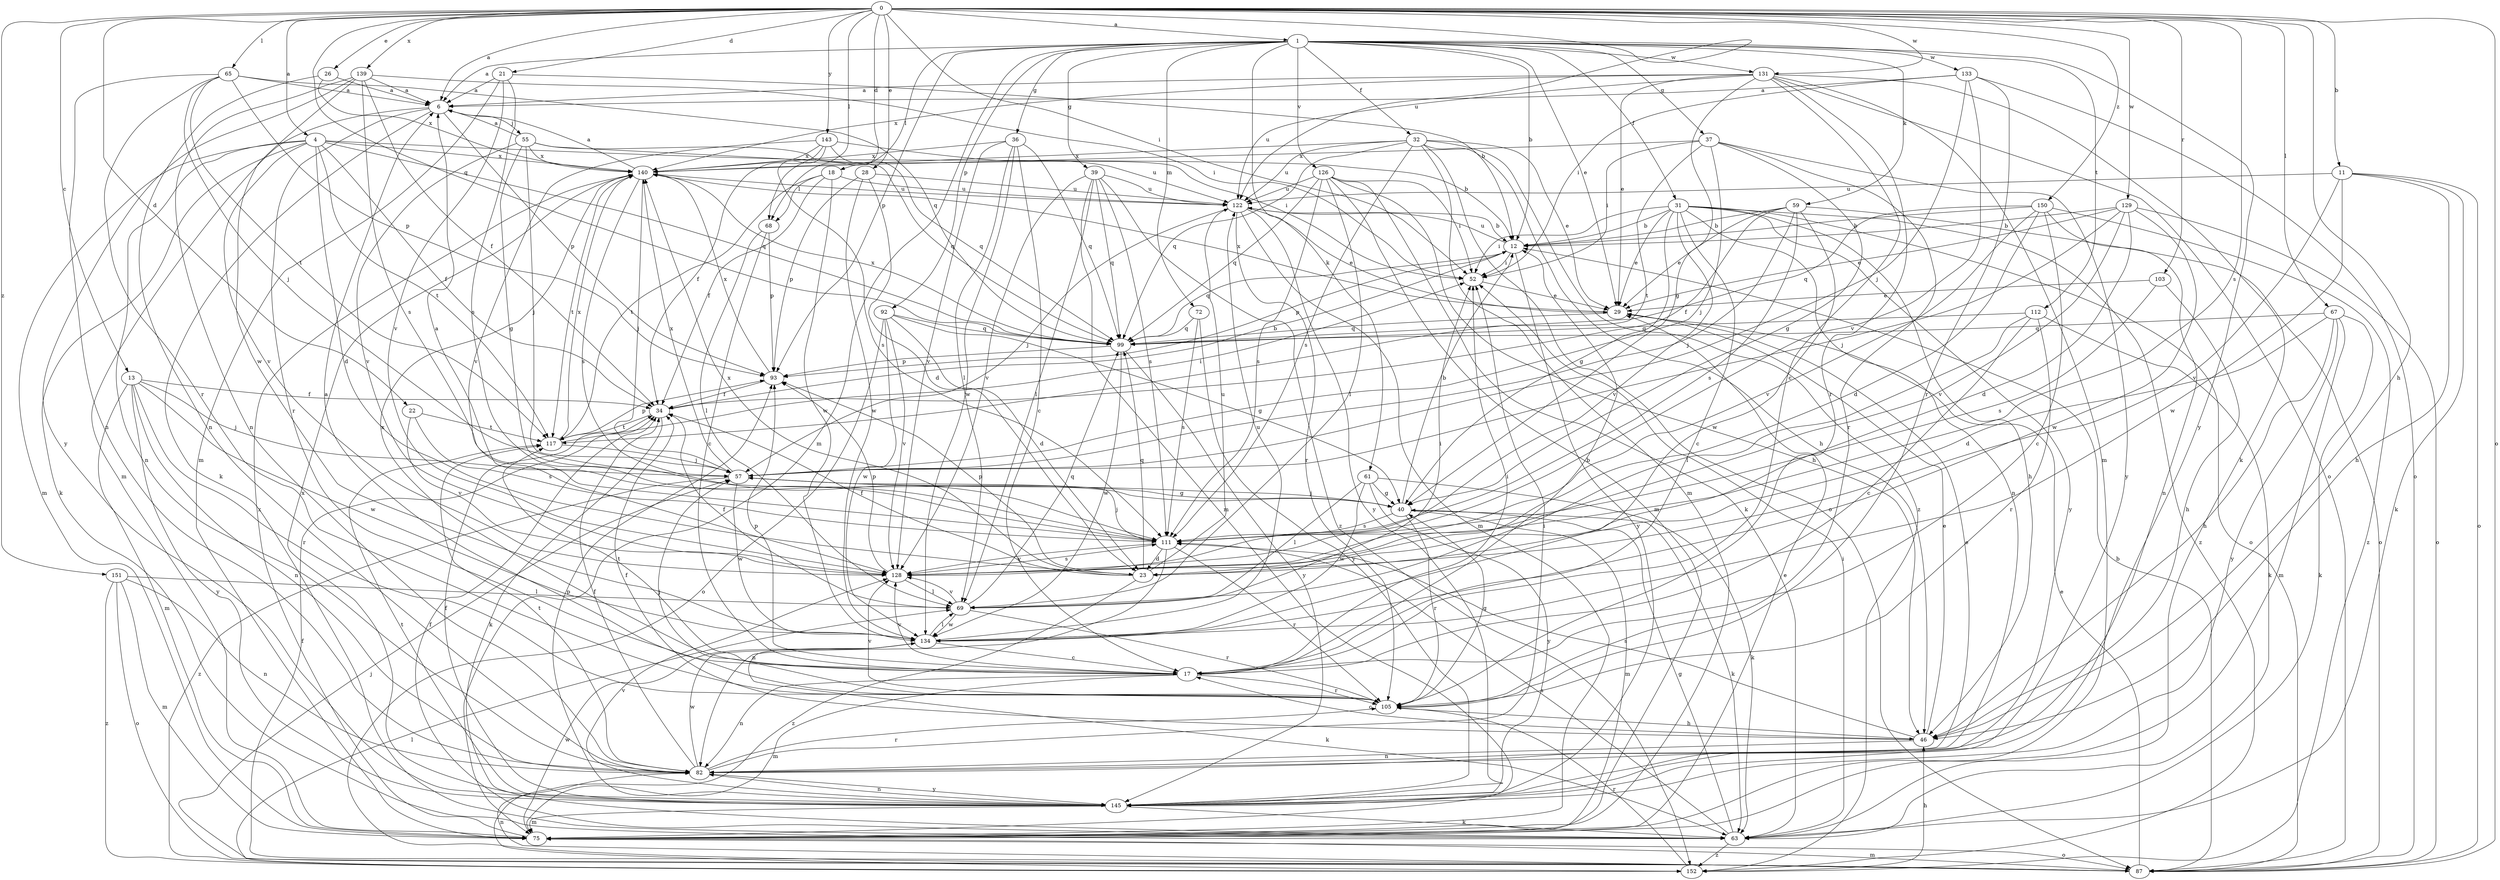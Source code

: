 strict digraph  {
0;
1;
4;
6;
11;
12;
13;
17;
18;
21;
22;
23;
26;
28;
29;
31;
32;
34;
36;
37;
39;
40;
46;
52;
55;
57;
59;
61;
63;
65;
67;
68;
69;
72;
75;
82;
87;
92;
93;
99;
103;
105;
111;
112;
117;
122;
126;
128;
129;
131;
133;
134;
139;
140;
143;
145;
150;
151;
152;
0 -> 1  [label=a];
0 -> 4  [label=a];
0 -> 6  [label=a];
0 -> 11  [label=b];
0 -> 13  [label=c];
0 -> 18  [label=d];
0 -> 21  [label=d];
0 -> 22  [label=d];
0 -> 26  [label=e];
0 -> 28  [label=e];
0 -> 46  [label=h];
0 -> 52  [label=i];
0 -> 65  [label=l];
0 -> 67  [label=l];
0 -> 68  [label=l];
0 -> 87  [label=o];
0 -> 99  [label=q];
0 -> 103  [label=r];
0 -> 111  [label=s];
0 -> 122  [label=u];
0 -> 129  [label=w];
0 -> 131  [label=w];
0 -> 139  [label=x];
0 -> 143  [label=y];
0 -> 150  [label=z];
0 -> 151  [label=z];
1 -> 6  [label=a];
1 -> 12  [label=b];
1 -> 29  [label=e];
1 -> 31  [label=f];
1 -> 32  [label=f];
1 -> 36  [label=g];
1 -> 37  [label=g];
1 -> 39  [label=g];
1 -> 59  [label=k];
1 -> 61  [label=k];
1 -> 68  [label=l];
1 -> 72  [label=m];
1 -> 75  [label=m];
1 -> 92  [label=p];
1 -> 93  [label=p];
1 -> 112  [label=t];
1 -> 126  [label=v];
1 -> 131  [label=w];
1 -> 133  [label=w];
1 -> 145  [label=y];
4 -> 12  [label=b];
4 -> 23  [label=d];
4 -> 34  [label=f];
4 -> 63  [label=k];
4 -> 75  [label=m];
4 -> 82  [label=n];
4 -> 99  [label=q];
4 -> 117  [label=t];
4 -> 128  [label=v];
4 -> 140  [label=x];
6 -> 55  [label=j];
6 -> 63  [label=k];
6 -> 75  [label=m];
6 -> 93  [label=p];
6 -> 105  [label=r];
11 -> 46  [label=h];
11 -> 63  [label=k];
11 -> 87  [label=o];
11 -> 122  [label=u];
11 -> 128  [label=v];
11 -> 134  [label=w];
12 -> 52  [label=i];
12 -> 93  [label=p];
12 -> 99  [label=q];
12 -> 122  [label=u];
12 -> 145  [label=y];
13 -> 34  [label=f];
13 -> 57  [label=j];
13 -> 75  [label=m];
13 -> 82  [label=n];
13 -> 105  [label=r];
13 -> 134  [label=w];
13 -> 145  [label=y];
17 -> 6  [label=a];
17 -> 12  [label=b];
17 -> 52  [label=i];
17 -> 75  [label=m];
17 -> 82  [label=n];
17 -> 93  [label=p];
17 -> 105  [label=r];
17 -> 117  [label=t];
17 -> 128  [label=v];
17 -> 140  [label=x];
18 -> 34  [label=f];
18 -> 68  [label=l];
18 -> 117  [label=t];
18 -> 122  [label=u];
18 -> 134  [label=w];
21 -> 6  [label=a];
21 -> 12  [label=b];
21 -> 75  [label=m];
21 -> 111  [label=s];
21 -> 128  [label=v];
22 -> 111  [label=s];
22 -> 117  [label=t];
22 -> 128  [label=v];
23 -> 34  [label=f];
23 -> 93  [label=p];
23 -> 99  [label=q];
23 -> 122  [label=u];
23 -> 140  [label=x];
23 -> 152  [label=z];
26 -> 6  [label=a];
26 -> 82  [label=n];
26 -> 140  [label=x];
28 -> 23  [label=d];
28 -> 93  [label=p];
28 -> 122  [label=u];
28 -> 134  [label=w];
29 -> 99  [label=q];
29 -> 140  [label=x];
31 -> 12  [label=b];
31 -> 17  [label=c];
31 -> 29  [label=e];
31 -> 40  [label=g];
31 -> 46  [label=h];
31 -> 52  [label=i];
31 -> 82  [label=n];
31 -> 87  [label=o];
31 -> 128  [label=v];
31 -> 145  [label=y];
31 -> 152  [label=z];
32 -> 29  [label=e];
32 -> 46  [label=h];
32 -> 75  [label=m];
32 -> 87  [label=o];
32 -> 99  [label=q];
32 -> 111  [label=s];
32 -> 122  [label=u];
32 -> 140  [label=x];
32 -> 152  [label=z];
34 -> 12  [label=b];
34 -> 63  [label=k];
34 -> 117  [label=t];
36 -> 17  [label=c];
36 -> 69  [label=l];
36 -> 99  [label=q];
36 -> 128  [label=v];
36 -> 134  [label=w];
36 -> 140  [label=x];
37 -> 40  [label=g];
37 -> 52  [label=i];
37 -> 57  [label=j];
37 -> 105  [label=r];
37 -> 117  [label=t];
37 -> 140  [label=x];
37 -> 145  [label=y];
39 -> 69  [label=l];
39 -> 75  [label=m];
39 -> 99  [label=q];
39 -> 111  [label=s];
39 -> 122  [label=u];
39 -> 128  [label=v];
39 -> 152  [label=z];
40 -> 12  [label=b];
40 -> 57  [label=j];
40 -> 63  [label=k];
40 -> 75  [label=m];
40 -> 105  [label=r];
40 -> 111  [label=s];
46 -> 17  [label=c];
46 -> 29  [label=e];
46 -> 34  [label=f];
46 -> 82  [label=n];
46 -> 111  [label=s];
52 -> 29  [label=e];
55 -> 6  [label=a];
55 -> 40  [label=g];
55 -> 52  [label=i];
55 -> 57  [label=j];
55 -> 99  [label=q];
55 -> 128  [label=v];
55 -> 140  [label=x];
57 -> 40  [label=g];
57 -> 134  [label=w];
57 -> 140  [label=x];
57 -> 152  [label=z];
59 -> 12  [label=b];
59 -> 29  [label=e];
59 -> 34  [label=f];
59 -> 57  [label=j];
59 -> 87  [label=o];
59 -> 111  [label=s];
59 -> 134  [label=w];
61 -> 40  [label=g];
61 -> 63  [label=k];
61 -> 69  [label=l];
61 -> 134  [label=w];
61 -> 145  [label=y];
63 -> 34  [label=f];
63 -> 40  [label=g];
63 -> 52  [label=i];
63 -> 111  [label=s];
63 -> 152  [label=z];
65 -> 6  [label=a];
65 -> 57  [label=j];
65 -> 82  [label=n];
65 -> 93  [label=p];
65 -> 99  [label=q];
65 -> 105  [label=r];
65 -> 117  [label=t];
67 -> 23  [label=d];
67 -> 46  [label=h];
67 -> 63  [label=k];
67 -> 75  [label=m];
67 -> 99  [label=q];
67 -> 145  [label=y];
68 -> 17  [label=c];
68 -> 69  [label=l];
68 -> 93  [label=p];
69 -> 34  [label=f];
69 -> 52  [label=i];
69 -> 99  [label=q];
69 -> 105  [label=r];
69 -> 128  [label=v];
69 -> 134  [label=w];
72 -> 99  [label=q];
72 -> 111  [label=s];
72 -> 145  [label=y];
75 -> 29  [label=e];
75 -> 87  [label=o];
75 -> 134  [label=w];
75 -> 140  [label=x];
82 -> 29  [label=e];
82 -> 34  [label=f];
82 -> 52  [label=i];
82 -> 105  [label=r];
82 -> 117  [label=t];
82 -> 134  [label=w];
82 -> 145  [label=y];
87 -> 12  [label=b];
87 -> 29  [label=e];
87 -> 34  [label=f];
87 -> 57  [label=j];
87 -> 75  [label=m];
87 -> 82  [label=n];
92 -> 23  [label=d];
92 -> 40  [label=g];
92 -> 87  [label=o];
92 -> 99  [label=q];
92 -> 128  [label=v];
92 -> 134  [label=w];
93 -> 34  [label=f];
93 -> 140  [label=x];
99 -> 93  [label=p];
99 -> 134  [label=w];
99 -> 140  [label=x];
99 -> 145  [label=y];
103 -> 29  [label=e];
103 -> 46  [label=h];
103 -> 111  [label=s];
105 -> 40  [label=g];
105 -> 46  [label=h];
105 -> 57  [label=j];
105 -> 128  [label=v];
111 -> 6  [label=a];
111 -> 23  [label=d];
111 -> 57  [label=j];
111 -> 82  [label=n];
111 -> 105  [label=r];
111 -> 128  [label=v];
112 -> 17  [label=c];
112 -> 63  [label=k];
112 -> 69  [label=l];
112 -> 99  [label=q];
112 -> 105  [label=r];
117 -> 52  [label=i];
117 -> 57  [label=j];
117 -> 93  [label=p];
117 -> 140  [label=x];
122 -> 12  [label=b];
122 -> 29  [label=e];
122 -> 57  [label=j];
122 -> 75  [label=m];
122 -> 105  [label=r];
122 -> 145  [label=y];
126 -> 46  [label=h];
126 -> 52  [label=i];
126 -> 63  [label=k];
126 -> 69  [label=l];
126 -> 75  [label=m];
126 -> 99  [label=q];
126 -> 111  [label=s];
126 -> 122  [label=u];
128 -> 69  [label=l];
128 -> 93  [label=p];
128 -> 111  [label=s];
129 -> 12  [label=b];
129 -> 23  [label=d];
129 -> 29  [label=e];
129 -> 57  [label=j];
129 -> 87  [label=o];
129 -> 128  [label=v];
129 -> 134  [label=w];
131 -> 6  [label=a];
131 -> 17  [label=c];
131 -> 29  [label=e];
131 -> 40  [label=g];
131 -> 63  [label=k];
131 -> 75  [label=m];
131 -> 87  [label=o];
131 -> 105  [label=r];
131 -> 122  [label=u];
131 -> 140  [label=x];
133 -> 6  [label=a];
133 -> 52  [label=i];
133 -> 57  [label=j];
133 -> 87  [label=o];
133 -> 105  [label=r];
133 -> 128  [label=v];
134 -> 17  [label=c];
134 -> 63  [label=k];
134 -> 69  [label=l];
134 -> 122  [label=u];
139 -> 6  [label=a];
139 -> 34  [label=f];
139 -> 52  [label=i];
139 -> 82  [label=n];
139 -> 111  [label=s];
139 -> 134  [label=w];
139 -> 145  [label=y];
140 -> 6  [label=a];
140 -> 57  [label=j];
140 -> 111  [label=s];
140 -> 117  [label=t];
140 -> 122  [label=u];
143 -> 34  [label=f];
143 -> 99  [label=q];
143 -> 111  [label=s];
143 -> 122  [label=u];
143 -> 128  [label=v];
143 -> 140  [label=x];
145 -> 34  [label=f];
145 -> 63  [label=k];
145 -> 75  [label=m];
145 -> 82  [label=n];
145 -> 93  [label=p];
145 -> 117  [label=t];
145 -> 128  [label=v];
145 -> 140  [label=x];
150 -> 12  [label=b];
150 -> 17  [label=c];
150 -> 23  [label=d];
150 -> 82  [label=n];
150 -> 99  [label=q];
150 -> 128  [label=v];
150 -> 152  [label=z];
151 -> 69  [label=l];
151 -> 75  [label=m];
151 -> 82  [label=n];
151 -> 87  [label=o];
151 -> 152  [label=z];
152 -> 46  [label=h];
152 -> 69  [label=l];
152 -> 105  [label=r];
}
